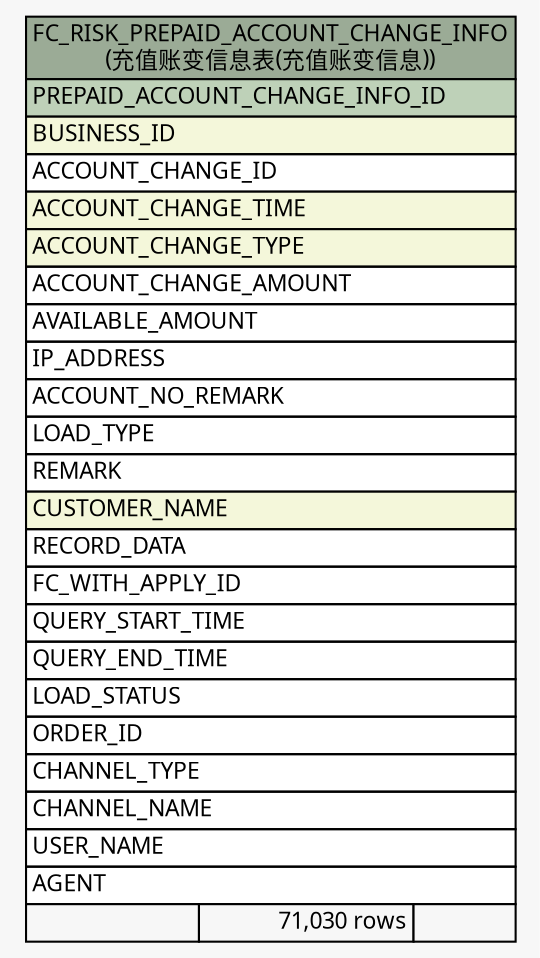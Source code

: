 // dot 2.26.0 on Linux 2.6.32-504.8.1.el6.x86_64
// SchemaSpy rev Unknown
digraph "FC_RISK_PREPAID_ACCOUNT_CHANGE_INFO" {
  graph [
    rankdir="RL"
    bgcolor="#f7f7f7"
    nodesep="0.18"
    ranksep="0.46"
    fontname="Microsoft YaHei"
    fontsize="11"
  ];
  node [
    fontname="Microsoft YaHei"
    fontsize="11"
    shape="plaintext"
  ];
  edge [
    arrowsize="0.8"
  ];
  "FC_RISK_PREPAID_ACCOUNT_CHANGE_INFO" [
    label=<
    <TABLE BORDER="0" CELLBORDER="1" CELLSPACING="0" BGCOLOR="#ffffff">
      <TR><TD COLSPAN="3" BGCOLOR="#9bab96" ALIGN="CENTER">FC_RISK_PREPAID_ACCOUNT_CHANGE_INFO<br/>(充值账变信息表(充值账变信息))</TD></TR>
      <TR><TD PORT="PREPAID_ACCOUNT_CHANGE_INFO_ID" COLSPAN="3" BGCOLOR="#bed1b8" ALIGN="LEFT">PREPAID_ACCOUNT_CHANGE_INFO_ID</TD></TR>
      <TR><TD PORT="BUSINESS_ID" COLSPAN="3" BGCOLOR="#f4f7da" ALIGN="LEFT">BUSINESS_ID</TD></TR>
      <TR><TD PORT="ACCOUNT_CHANGE_ID" COLSPAN="3" ALIGN="LEFT">ACCOUNT_CHANGE_ID</TD></TR>
      <TR><TD PORT="ACCOUNT_CHANGE_TIME" COLSPAN="3" BGCOLOR="#f4f7da" ALIGN="LEFT">ACCOUNT_CHANGE_TIME</TD></TR>
      <TR><TD PORT="ACCOUNT_CHANGE_TYPE" COLSPAN="3" BGCOLOR="#f4f7da" ALIGN="LEFT">ACCOUNT_CHANGE_TYPE</TD></TR>
      <TR><TD PORT="ACCOUNT_CHANGE_AMOUNT" COLSPAN="3" ALIGN="LEFT">ACCOUNT_CHANGE_AMOUNT</TD></TR>
      <TR><TD PORT="AVAILABLE_AMOUNT" COLSPAN="3" ALIGN="LEFT">AVAILABLE_AMOUNT</TD></TR>
      <TR><TD PORT="IP_ADDRESS" COLSPAN="3" ALIGN="LEFT">IP_ADDRESS</TD></TR>
      <TR><TD PORT="ACCOUNT_NO_REMARK" COLSPAN="3" ALIGN="LEFT">ACCOUNT_NO_REMARK</TD></TR>
      <TR><TD PORT="LOAD_TYPE" COLSPAN="3" ALIGN="LEFT">LOAD_TYPE</TD></TR>
      <TR><TD PORT="REMARK" COLSPAN="3" ALIGN="LEFT">REMARK</TD></TR>
      <TR><TD PORT="CUSTOMER_NAME" COLSPAN="3" BGCOLOR="#f4f7da" ALIGN="LEFT">CUSTOMER_NAME</TD></TR>
      <TR><TD PORT="RECORD_DATA" COLSPAN="3" ALIGN="LEFT">RECORD_DATA</TD></TR>
      <TR><TD PORT="FC_WITH_APPLY_ID" COLSPAN="3" ALIGN="LEFT">FC_WITH_APPLY_ID</TD></TR>
      <TR><TD PORT="QUERY_START_TIME" COLSPAN="3" ALIGN="LEFT">QUERY_START_TIME</TD></TR>
      <TR><TD PORT="QUERY_END_TIME" COLSPAN="3" ALIGN="LEFT">QUERY_END_TIME</TD></TR>
      <TR><TD PORT="LOAD_STATUS" COLSPAN="3" ALIGN="LEFT">LOAD_STATUS</TD></TR>
      <TR><TD PORT="ORDER_ID" COLSPAN="3" ALIGN="LEFT">ORDER_ID</TD></TR>
      <TR><TD PORT="CHANNEL_TYPE" COLSPAN="3" ALIGN="LEFT">CHANNEL_TYPE</TD></TR>
      <TR><TD PORT="CHANNEL_NAME" COLSPAN="3" ALIGN="LEFT">CHANNEL_NAME</TD></TR>
      <TR><TD PORT="USER_NAME" COLSPAN="3" ALIGN="LEFT">USER_NAME</TD></TR>
      <TR><TD PORT="AGENT" COLSPAN="3" ALIGN="LEFT">AGENT</TD></TR>
      <TR><TD ALIGN="LEFT" BGCOLOR="#f7f7f7">  </TD><TD ALIGN="RIGHT" BGCOLOR="#f7f7f7">71,030 rows</TD><TD ALIGN="RIGHT" BGCOLOR="#f7f7f7">  </TD></TR>
    </TABLE>>
    URL="tables/FC_RISK_PREPAID_ACCOUNT_CHANGE_INFO.html"
    tooltip="FC_RISK_PREPAID_ACCOUNT_CHANGE_INFO"
  ];
}
